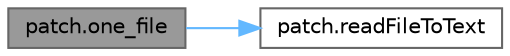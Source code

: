digraph "patch.one_file"
{
 // LATEX_PDF_SIZE
  bgcolor="transparent";
  edge [fontname=Helvetica,fontsize=10,labelfontname=Helvetica,labelfontsize=10];
  node [fontname=Helvetica,fontsize=10,shape=box,height=0.2,width=0.4];
  rankdir="LR";
  Node1 [label="patch.one_file",height=0.2,width=0.4,color="gray40", fillcolor="grey60", style="filled", fontcolor="black",tooltip=" "];
  Node1 -> Node2 [color="steelblue1",style="solid"];
  Node2 [label="patch.readFileToText",height=0.2,width=0.4,color="grey40", fillcolor="white", style="filled",URL="$d0/d9b/namespacepatch.html#a1e7f0f87b9fe3146ddb1bcd258e68210",tooltip=" "];
}
